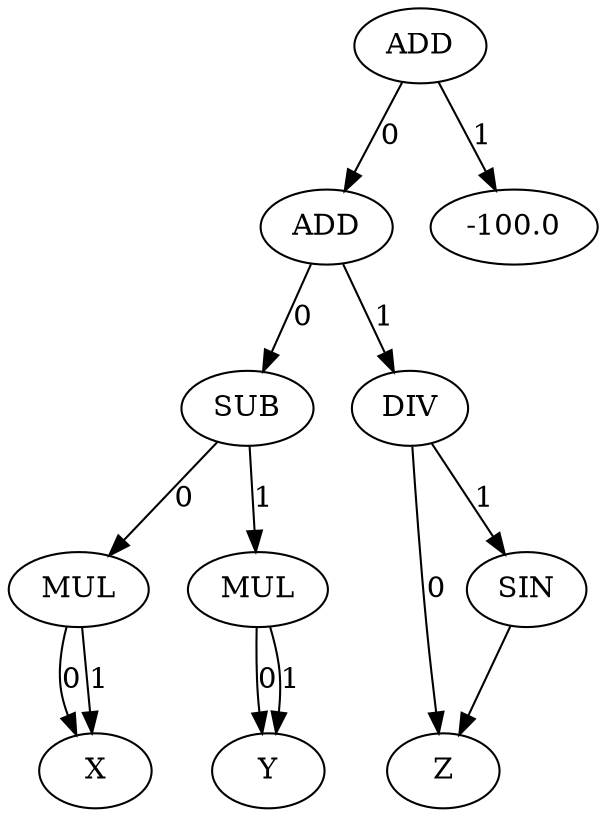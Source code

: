 digraph "CSG-DAG with 11 nodes" {
	1 [label=X]
	2 [label=MUL]
	2 -> 1 [label=0]
	2 -> 1 [label=1]
	3 [label=Y]
	4 [label=MUL]
	4 -> 3 [label=0]
	4 -> 3 [label=1]
	5 [label=SUB]
	5 -> 2 [label=0]
	5 -> 4 [label=1]
	6 [label=Z]
	7 [label=SIN]
	7 -> 6
	8 [label=DIV]
	8 -> 6 [label=0]
	8 -> 7 [label=1]
	9 [label=ADD]
	9 -> 5 [label=0]
	9 -> 8 [label=1]
	10 [label=-100.0]
	11 [label=ADD]
	11 -> 9 [label=0]
	11 -> 10 [label=1]
}
